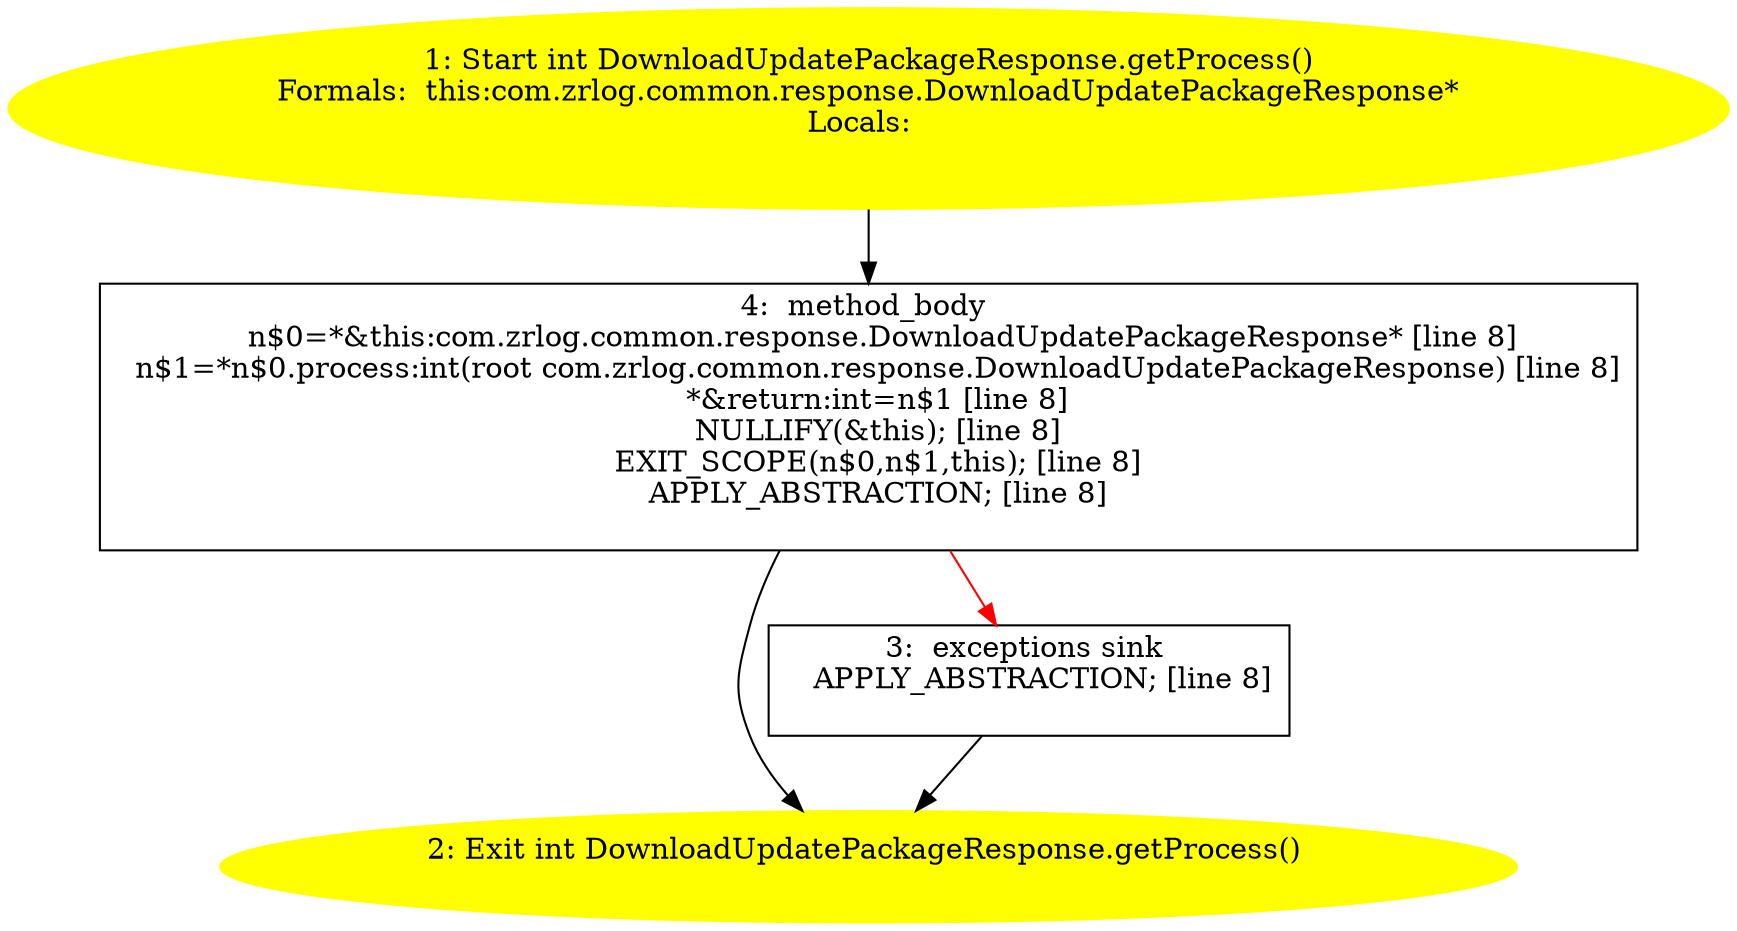 /* @generated */
digraph cfg {
"com.zrlog.common.response.DownloadUpdatePackageResponse.getProcess():int.2ca57b081b06c8005986133458e5015a_1" [label="1: Start int DownloadUpdatePackageResponse.getProcess()\nFormals:  this:com.zrlog.common.response.DownloadUpdatePackageResponse*\nLocals:  \n  " color=yellow style=filled]
	

	 "com.zrlog.common.response.DownloadUpdatePackageResponse.getProcess():int.2ca57b081b06c8005986133458e5015a_1" -> "com.zrlog.common.response.DownloadUpdatePackageResponse.getProcess():int.2ca57b081b06c8005986133458e5015a_4" ;
"com.zrlog.common.response.DownloadUpdatePackageResponse.getProcess():int.2ca57b081b06c8005986133458e5015a_2" [label="2: Exit int DownloadUpdatePackageResponse.getProcess() \n  " color=yellow style=filled]
	

"com.zrlog.common.response.DownloadUpdatePackageResponse.getProcess():int.2ca57b081b06c8005986133458e5015a_3" [label="3:  exceptions sink \n   APPLY_ABSTRACTION; [line 8]\n " shape="box"]
	

	 "com.zrlog.common.response.DownloadUpdatePackageResponse.getProcess():int.2ca57b081b06c8005986133458e5015a_3" -> "com.zrlog.common.response.DownloadUpdatePackageResponse.getProcess():int.2ca57b081b06c8005986133458e5015a_2" ;
"com.zrlog.common.response.DownloadUpdatePackageResponse.getProcess():int.2ca57b081b06c8005986133458e5015a_4" [label="4:  method_body \n   n$0=*&this:com.zrlog.common.response.DownloadUpdatePackageResponse* [line 8]\n  n$1=*n$0.process:int(root com.zrlog.common.response.DownloadUpdatePackageResponse) [line 8]\n  *&return:int=n$1 [line 8]\n  NULLIFY(&this); [line 8]\n  EXIT_SCOPE(n$0,n$1,this); [line 8]\n  APPLY_ABSTRACTION; [line 8]\n " shape="box"]
	

	 "com.zrlog.common.response.DownloadUpdatePackageResponse.getProcess():int.2ca57b081b06c8005986133458e5015a_4" -> "com.zrlog.common.response.DownloadUpdatePackageResponse.getProcess():int.2ca57b081b06c8005986133458e5015a_2" ;
	 "com.zrlog.common.response.DownloadUpdatePackageResponse.getProcess():int.2ca57b081b06c8005986133458e5015a_4" -> "com.zrlog.common.response.DownloadUpdatePackageResponse.getProcess():int.2ca57b081b06c8005986133458e5015a_3" [color="red" ];
}
